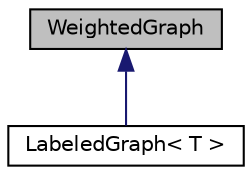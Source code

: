 digraph "WeightedGraph"
{
  edge [fontname="Helvetica",fontsize="10",labelfontname="Helvetica",labelfontsize="10"];
  node [fontname="Helvetica",fontsize="10",shape=record];
  Node1 [label="WeightedGraph",height=0.2,width=0.4,color="black", fillcolor="grey75", style="filled" fontcolor="black"];
  Node1 -> Node2 [dir="back",color="midnightblue",fontsize="10",style="solid"];
  Node2 [label="LabeledGraph\< T \>",height=0.2,width=0.4,color="black", fillcolor="white", style="filled",URL="$class_labeled_graph.html"];
}
